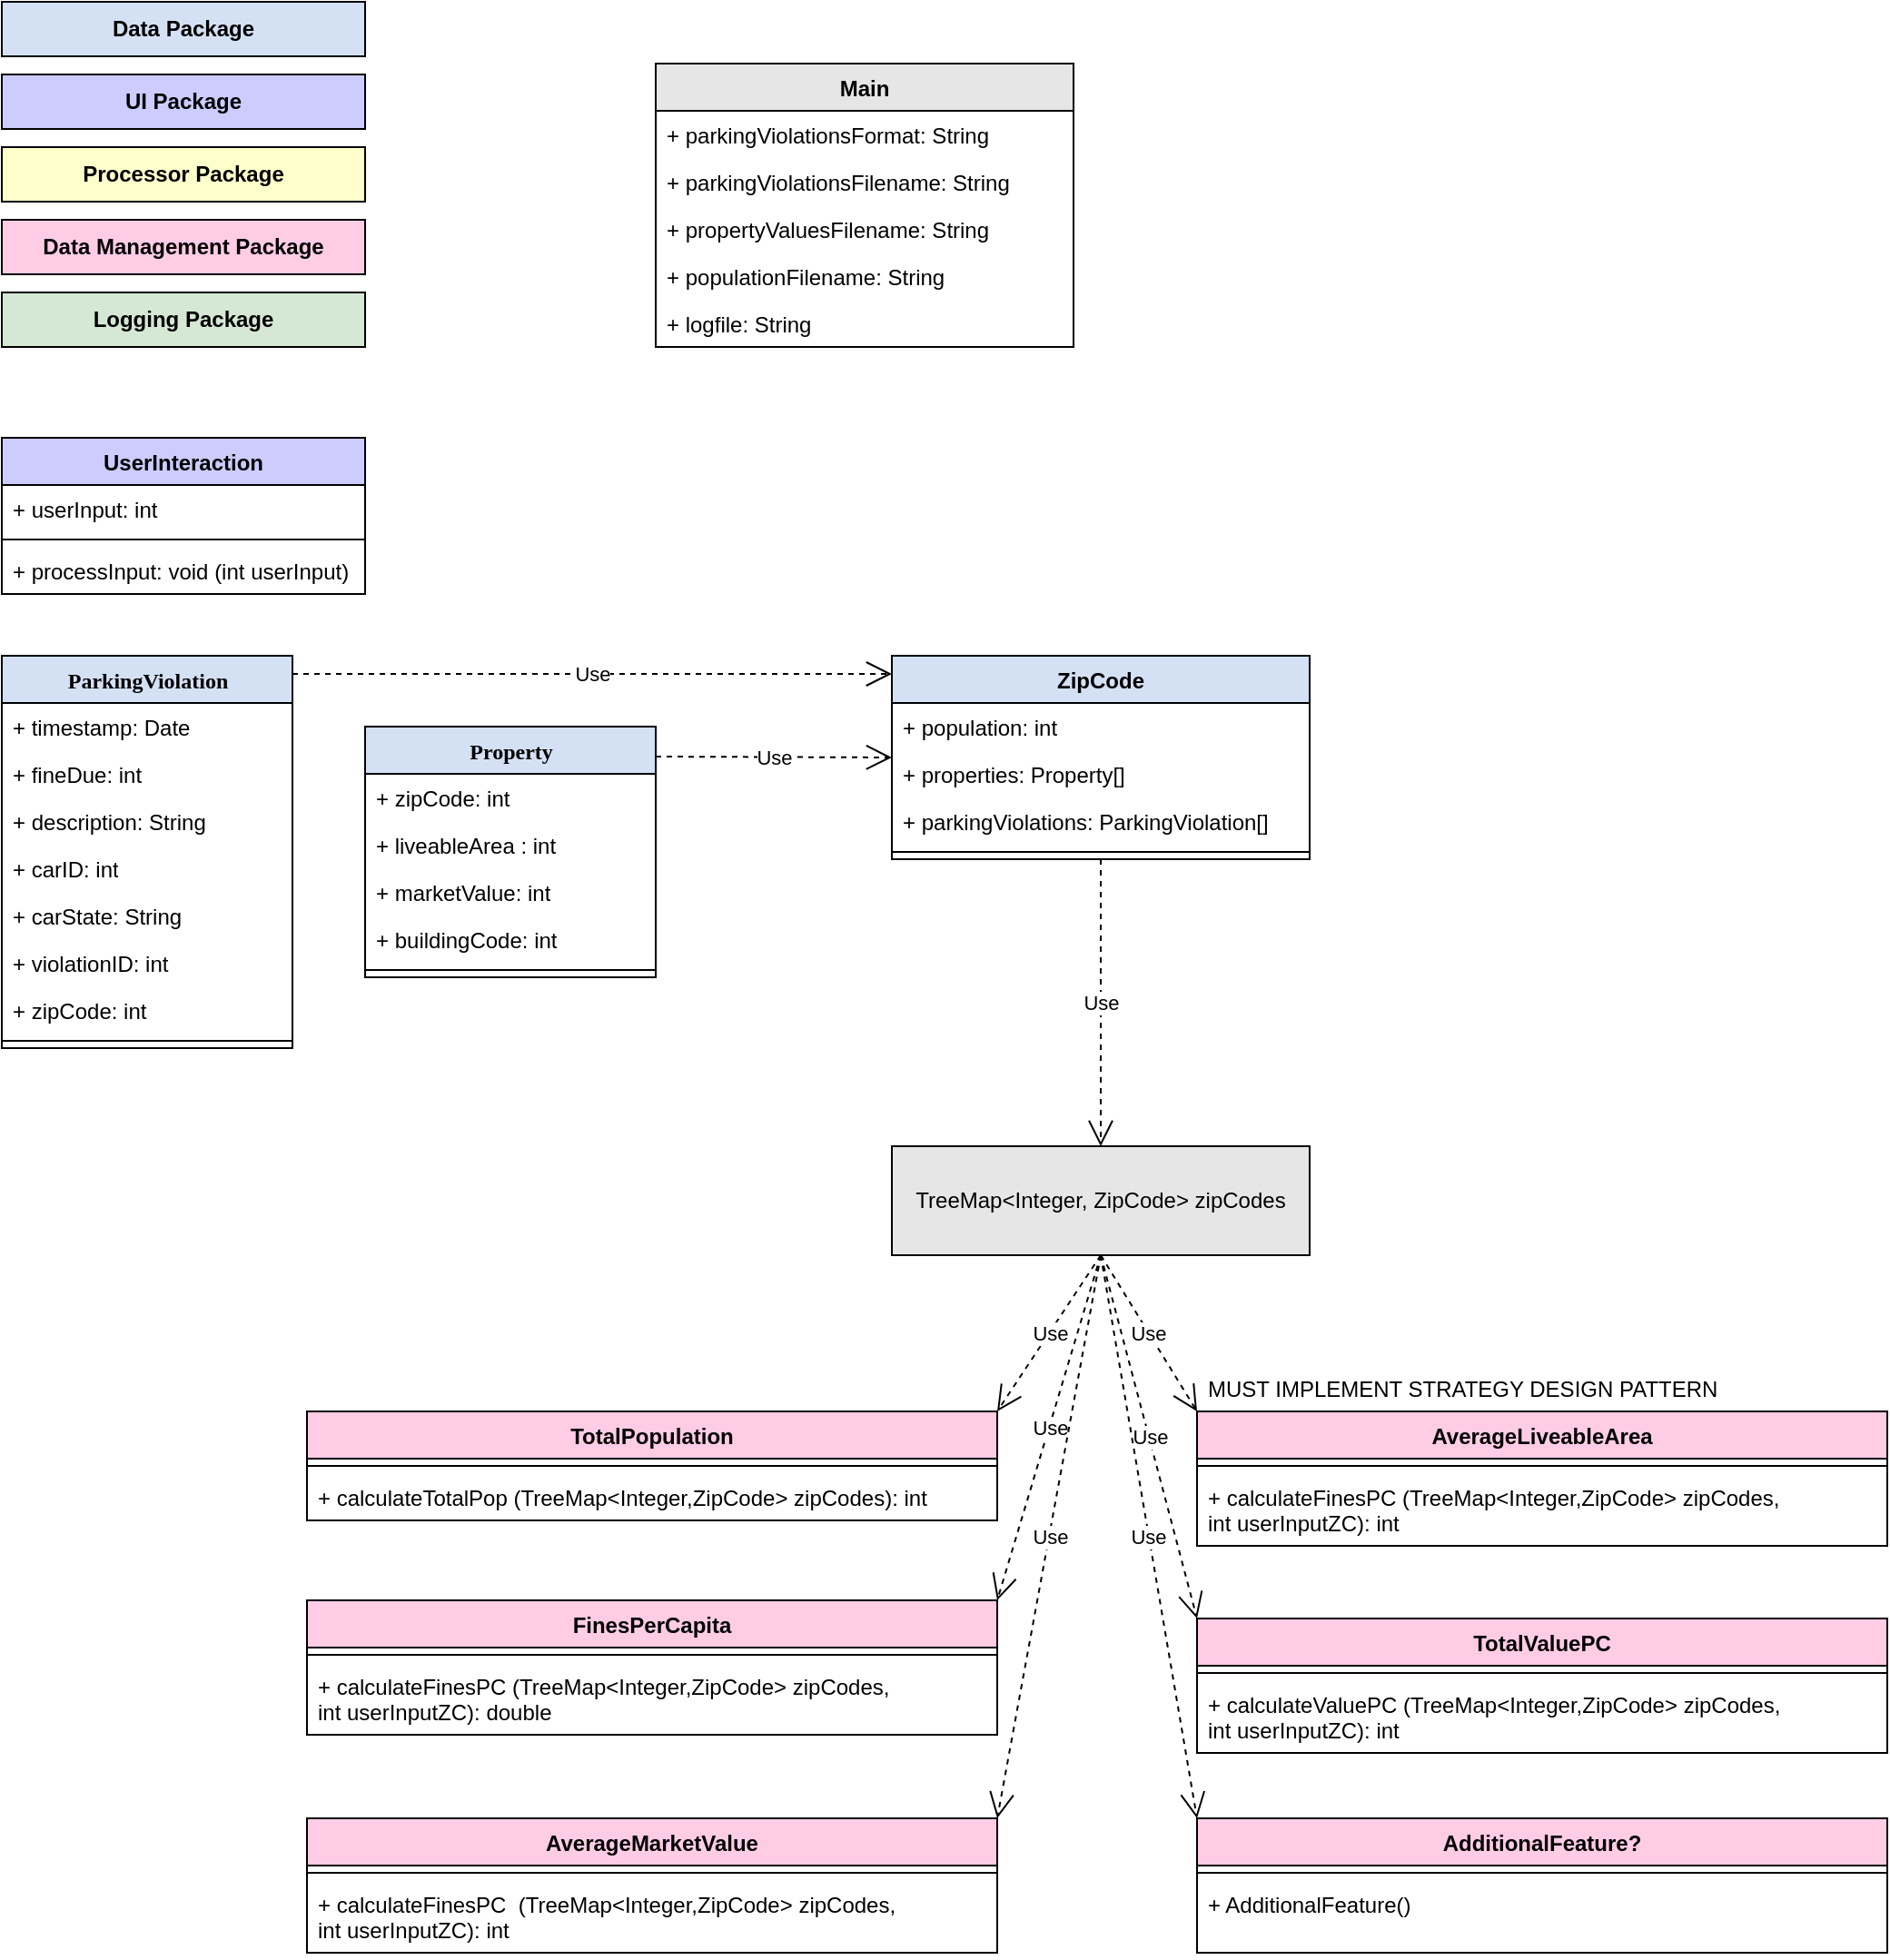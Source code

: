 <mxfile version="13.5.8" type="github">
  <diagram name="Page-1" id="6133507b-19e7-1e82-6fc7-422aa6c4b21f">
    <mxGraphModel dx="1429" dy="2697" grid="1" gridSize="10" guides="1" tooltips="1" connect="1" arrows="1" fold="1" page="1" pageScale="1" pageWidth="1100" pageHeight="850" background="#ffffff" math="0" shadow="0">
      <root>
        <mxCell id="0" />
        <mxCell id="1" parent="0" />
        <mxCell id="wVSu80I1iOXpvzOPde2Z-45" value="TreeMap&amp;lt;Integer, ZipCode&amp;gt; zipCodes" style="whiteSpace=wrap;html=1;fillColor=#E6E6E6;" vertex="1" parent="1">
          <mxGeometry x="530" y="270" width="230" height="60" as="geometry" />
        </mxCell>
        <mxCell id="wVSu80I1iOXpvzOPde2Z-48" value="Use" style="endArrow=open;endSize=12;dashed=1;html=1;" edge="1" parent="1">
          <mxGeometry width="160" relative="1" as="geometry">
            <mxPoint x="400" y="55.5" as="sourcePoint" />
            <mxPoint x="530" y="56" as="targetPoint" />
          </mxGeometry>
        </mxCell>
        <mxCell id="wVSu80I1iOXpvzOPde2Z-49" value="Use" style="endArrow=open;endSize=12;dashed=1;html=1;" edge="1" parent="1">
          <mxGeometry width="160" relative="1" as="geometry">
            <mxPoint x="200" y="10" as="sourcePoint" />
            <mxPoint x="530" y="10" as="targetPoint" />
          </mxGeometry>
        </mxCell>
        <mxCell id="wVSu80I1iOXpvzOPde2Z-50" value="Data Package" style="rounded=0;whiteSpace=wrap;html=1;fillColor=#D4E1F5;fontStyle=1" vertex="1" parent="1">
          <mxGeometry x="40" y="-360" width="200" height="30" as="geometry" />
        </mxCell>
        <mxCell id="wVSu80I1iOXpvzOPde2Z-51" value="UI Package" style="rounded=0;whiteSpace=wrap;html=1;fillColor=#CCCCFF;fontStyle=1" vertex="1" parent="1">
          <mxGeometry x="40" y="-320" width="200" height="30" as="geometry" />
        </mxCell>
        <mxCell id="wVSu80I1iOXpvzOPde2Z-52" value="Processor Package" style="rounded=0;whiteSpace=wrap;html=1;fillColor=#FFFFCC;fontStyle=1" vertex="1" parent="1">
          <mxGeometry x="40" y="-280" width="200" height="30" as="geometry" />
        </mxCell>
        <mxCell id="wVSu80I1iOXpvzOPde2Z-53" value="Data Management Package" style="rounded=0;whiteSpace=wrap;html=1;fillColor=#FFCCE6;fontStyle=1" vertex="1" parent="1">
          <mxGeometry x="40" y="-240" width="200" height="30" as="geometry" />
        </mxCell>
        <mxCell id="wVSu80I1iOXpvzOPde2Z-54" value="Logging Package" style="rounded=0;whiteSpace=wrap;html=1;fillColor=#D5E8D4;fontStyle=1" vertex="1" parent="1">
          <mxGeometry x="40" y="-200" width="200" height="30" as="geometry" />
        </mxCell>
        <mxCell id="wVSu80I1iOXpvzOPde2Z-71" value="MUST IMPLEMENT STRATEGY DESIGN PATTERN" style="text;strokeColor=none;fillColor=none;align=left;verticalAlign=top;spacingLeft=4;spacingRight=4;overflow=hidden;rotatable=0;points=[[0,0.5],[1,0.5]];portConstraint=eastwest;" vertex="1" parent="1">
          <mxGeometry x="698" y="390" width="380" height="26" as="geometry" />
        </mxCell>
        <mxCell id="wVSu80I1iOXpvzOPde2Z-5" value="Main" style="swimlane;fontStyle=1;align=center;verticalAlign=top;childLayout=stackLayout;horizontal=1;startSize=26;horizontalStack=0;resizeParent=1;resizeParentMax=0;resizeLast=0;collapsible=1;marginBottom=0;fillColor=#E6E6E6;" vertex="1" parent="1">
          <mxGeometry x="400" y="-326" width="230" height="156" as="geometry" />
        </mxCell>
        <mxCell id="wVSu80I1iOXpvzOPde2Z-6" value="+ parkingViolationsFormat: String" style="text;strokeColor=none;fillColor=none;align=left;verticalAlign=top;spacingLeft=4;spacingRight=4;overflow=hidden;rotatable=0;points=[[0,0.5],[1,0.5]];portConstraint=eastwest;" vertex="1" parent="wVSu80I1iOXpvzOPde2Z-5">
          <mxGeometry y="26" width="230" height="26" as="geometry" />
        </mxCell>
        <mxCell id="wVSu80I1iOXpvzOPde2Z-9" value="+ parkingViolationsFilename: String" style="text;strokeColor=none;fillColor=none;align=left;verticalAlign=top;spacingLeft=4;spacingRight=4;overflow=hidden;rotatable=0;points=[[0,0.5],[1,0.5]];portConstraint=eastwest;" vertex="1" parent="wVSu80I1iOXpvzOPde2Z-5">
          <mxGeometry y="52" width="230" height="26" as="geometry" />
        </mxCell>
        <mxCell id="wVSu80I1iOXpvzOPde2Z-10" value="+ propertyValuesFilename: String" style="text;strokeColor=none;fillColor=none;align=left;verticalAlign=top;spacingLeft=4;spacingRight=4;overflow=hidden;rotatable=0;points=[[0,0.5],[1,0.5]];portConstraint=eastwest;" vertex="1" parent="wVSu80I1iOXpvzOPde2Z-5">
          <mxGeometry y="78" width="230" height="26" as="geometry" />
        </mxCell>
        <mxCell id="wVSu80I1iOXpvzOPde2Z-11" value="+ populationFilename: String" style="text;strokeColor=none;fillColor=none;align=left;verticalAlign=top;spacingLeft=4;spacingRight=4;overflow=hidden;rotatable=0;points=[[0,0.5],[1,0.5]];portConstraint=eastwest;" vertex="1" parent="wVSu80I1iOXpvzOPde2Z-5">
          <mxGeometry y="104" width="230" height="26" as="geometry" />
        </mxCell>
        <mxCell id="wVSu80I1iOXpvzOPde2Z-12" value="+ logfile: String" style="text;strokeColor=none;fillColor=none;align=left;verticalAlign=top;spacingLeft=4;spacingRight=4;overflow=hidden;rotatable=0;points=[[0,0.5],[1,0.5]];portConstraint=eastwest;" vertex="1" parent="wVSu80I1iOXpvzOPde2Z-5">
          <mxGeometry y="130" width="230" height="26" as="geometry" />
        </mxCell>
        <mxCell id="wVSu80I1iOXpvzOPde2Z-13" value="UserInteraction" style="swimlane;fontStyle=1;align=center;verticalAlign=top;childLayout=stackLayout;horizontal=1;startSize=26;horizontalStack=0;resizeParent=1;resizeParentMax=0;resizeLast=0;collapsible=1;marginBottom=0;fillColor=#CCCCFF;" vertex="1" parent="1">
          <mxGeometry x="40" y="-120" width="200" height="86" as="geometry" />
        </mxCell>
        <mxCell id="wVSu80I1iOXpvzOPde2Z-14" value="+ userInput: int" style="text;strokeColor=none;fillColor=none;align=left;verticalAlign=top;spacingLeft=4;spacingRight=4;overflow=hidden;rotatable=0;points=[[0,0.5],[1,0.5]];portConstraint=eastwest;" vertex="1" parent="wVSu80I1iOXpvzOPde2Z-13">
          <mxGeometry y="26" width="200" height="26" as="geometry" />
        </mxCell>
        <mxCell id="wVSu80I1iOXpvzOPde2Z-15" value="" style="line;strokeWidth=1;fillColor=none;align=left;verticalAlign=middle;spacingTop=-1;spacingLeft=3;spacingRight=3;rotatable=0;labelPosition=right;points=[];portConstraint=eastwest;" vertex="1" parent="wVSu80I1iOXpvzOPde2Z-13">
          <mxGeometry y="52" width="200" height="8" as="geometry" />
        </mxCell>
        <mxCell id="wVSu80I1iOXpvzOPde2Z-16" value="+ processInput: void (int userInput)&#xa;" style="text;strokeColor=none;fillColor=none;align=left;verticalAlign=top;spacingLeft=4;spacingRight=4;overflow=hidden;rotatable=0;points=[[0,0.5],[1,0.5]];portConstraint=eastwest;" vertex="1" parent="wVSu80I1iOXpvzOPde2Z-13">
          <mxGeometry y="60" width="200" height="26" as="geometry" />
        </mxCell>
        <mxCell id="235556782a83e6d0-1" value="ParkingViolation" style="swimlane;html=1;fontStyle=1;align=center;verticalAlign=top;childLayout=stackLayout;horizontal=1;startSize=26;horizontalStack=0;resizeParent=1;resizeLast=0;collapsible=1;marginBottom=0;swimlaneFillColor=#ffffff;rounded=0;shadow=0;comic=0;labelBackgroundColor=none;strokeWidth=1;fillColor=#D4E1F5;fontFamily=Verdana;fontSize=12" parent="1" vertex="1">
          <mxGeometry x="40" width="160" height="216" as="geometry" />
        </mxCell>
        <mxCell id="235556782a83e6d0-2" value="+ timestamp: Date" style="text;html=1;strokeColor=none;fillColor=none;align=left;verticalAlign=top;spacingLeft=4;spacingRight=4;whiteSpace=wrap;overflow=hidden;rotatable=0;points=[[0,0.5],[1,0.5]];portConstraint=eastwest;" parent="235556782a83e6d0-1" vertex="1">
          <mxGeometry y="26" width="160" height="26" as="geometry" />
        </mxCell>
        <mxCell id="235556782a83e6d0-3" value="+ fineDue: int" style="text;html=1;strokeColor=none;fillColor=none;align=left;verticalAlign=top;spacingLeft=4;spacingRight=4;whiteSpace=wrap;overflow=hidden;rotatable=0;points=[[0,0.5],[1,0.5]];portConstraint=eastwest;" parent="235556782a83e6d0-1" vertex="1">
          <mxGeometry y="52" width="160" height="26" as="geometry" />
        </mxCell>
        <mxCell id="235556782a83e6d0-5" value="+ description: String" style="text;html=1;strokeColor=none;fillColor=none;align=left;verticalAlign=top;spacingLeft=4;spacingRight=4;whiteSpace=wrap;overflow=hidden;rotatable=0;points=[[0,0.5],[1,0.5]];portConstraint=eastwest;" parent="235556782a83e6d0-1" vertex="1">
          <mxGeometry y="78" width="160" height="26" as="geometry" />
        </mxCell>
        <mxCell id="wVSu80I1iOXpvzOPde2Z-1" value="+ carID: int" style="text;html=1;strokeColor=none;fillColor=none;align=left;verticalAlign=top;spacingLeft=4;spacingRight=4;whiteSpace=wrap;overflow=hidden;rotatable=0;points=[[0,0.5],[1,0.5]];portConstraint=eastwest;" vertex="1" parent="235556782a83e6d0-1">
          <mxGeometry y="104" width="160" height="26" as="geometry" />
        </mxCell>
        <mxCell id="wVSu80I1iOXpvzOPde2Z-2" value="+ carState: String" style="text;html=1;strokeColor=none;fillColor=none;align=left;verticalAlign=top;spacingLeft=4;spacingRight=4;whiteSpace=wrap;overflow=hidden;rotatable=0;points=[[0,0.5],[1,0.5]];portConstraint=eastwest;" vertex="1" parent="235556782a83e6d0-1">
          <mxGeometry y="130" width="160" height="26" as="geometry" />
        </mxCell>
        <mxCell id="wVSu80I1iOXpvzOPde2Z-3" value="+ violationID: int&lt;br&gt;" style="text;html=1;strokeColor=none;fillColor=none;align=left;verticalAlign=top;spacingLeft=4;spacingRight=4;whiteSpace=wrap;overflow=hidden;rotatable=0;points=[[0,0.5],[1,0.5]];portConstraint=eastwest;" vertex="1" parent="235556782a83e6d0-1">
          <mxGeometry y="156" width="160" height="26" as="geometry" />
        </mxCell>
        <mxCell id="wVSu80I1iOXpvzOPde2Z-4" value="+ zipCode: int" style="text;html=1;strokeColor=none;fillColor=none;align=left;verticalAlign=top;spacingLeft=4;spacingRight=4;whiteSpace=wrap;overflow=hidden;rotatable=0;points=[[0,0.5],[1,0.5]];portConstraint=eastwest;" vertex="1" parent="235556782a83e6d0-1">
          <mxGeometry y="182" width="160" height="26" as="geometry" />
        </mxCell>
        <mxCell id="235556782a83e6d0-6" value="" style="line;html=1;strokeWidth=1;fillColor=none;align=left;verticalAlign=middle;spacingTop=-1;spacingLeft=3;spacingRight=3;rotatable=0;labelPosition=right;points=[];portConstraint=eastwest;" parent="235556782a83e6d0-1" vertex="1">
          <mxGeometry y="208" width="160" height="8" as="geometry" />
        </mxCell>
        <mxCell id="wVSu80I1iOXpvzOPde2Z-17" value="ZipCode" style="swimlane;fontStyle=1;align=center;verticalAlign=top;childLayout=stackLayout;horizontal=1;startSize=26;horizontalStack=0;resizeParent=1;resizeParentMax=0;resizeLast=0;collapsible=1;marginBottom=0;fillColor=#D4E1F5;" vertex="1" parent="1">
          <mxGeometry x="530" width="230" height="112" as="geometry" />
        </mxCell>
        <mxCell id="wVSu80I1iOXpvzOPde2Z-18" value="+ population: int&#xa;" style="text;strokeColor=none;fillColor=none;align=left;verticalAlign=top;spacingLeft=4;spacingRight=4;overflow=hidden;rotatable=0;points=[[0,0.5],[1,0.5]];portConstraint=eastwest;" vertex="1" parent="wVSu80I1iOXpvzOPde2Z-17">
          <mxGeometry y="26" width="230" height="26" as="geometry" />
        </mxCell>
        <mxCell id="wVSu80I1iOXpvzOPde2Z-24" value="+ properties: Property[]" style="text;strokeColor=none;fillColor=none;align=left;verticalAlign=top;spacingLeft=4;spacingRight=4;overflow=hidden;rotatable=0;points=[[0,0.5],[1,0.5]];portConstraint=eastwest;" vertex="1" parent="wVSu80I1iOXpvzOPde2Z-17">
          <mxGeometry y="52" width="230" height="26" as="geometry" />
        </mxCell>
        <mxCell id="wVSu80I1iOXpvzOPde2Z-25" value="+ parkingViolations: ParkingViolation[]" style="text;strokeColor=none;fillColor=none;align=left;verticalAlign=top;spacingLeft=4;spacingRight=4;overflow=hidden;rotatable=0;points=[[0,0.5],[1,0.5]];portConstraint=eastwest;" vertex="1" parent="wVSu80I1iOXpvzOPde2Z-17">
          <mxGeometry y="78" width="230" height="26" as="geometry" />
        </mxCell>
        <mxCell id="wVSu80I1iOXpvzOPde2Z-19" value="" style="line;strokeWidth=1;fillColor=none;align=left;verticalAlign=middle;spacingTop=-1;spacingLeft=3;spacingRight=3;rotatable=0;labelPosition=right;points=[];portConstraint=eastwest;" vertex="1" parent="wVSu80I1iOXpvzOPde2Z-17">
          <mxGeometry y="104" width="230" height="8" as="geometry" />
        </mxCell>
        <mxCell id="wVSu80I1iOXpvzOPde2Z-30" value="Property" style="swimlane;html=1;fontStyle=1;align=center;verticalAlign=top;childLayout=stackLayout;horizontal=1;startSize=26;horizontalStack=0;resizeParent=1;resizeLast=0;collapsible=1;marginBottom=0;swimlaneFillColor=#ffffff;rounded=0;shadow=0;comic=0;labelBackgroundColor=none;strokeWidth=1;fillColor=#D4E1F5;fontFamily=Verdana;fontSize=12" vertex="1" parent="1">
          <mxGeometry x="240" y="39" width="160" height="138" as="geometry" />
        </mxCell>
        <mxCell id="wVSu80I1iOXpvzOPde2Z-31" value="+ zipCode: int" style="text;html=1;strokeColor=none;fillColor=none;align=left;verticalAlign=top;spacingLeft=4;spacingRight=4;whiteSpace=wrap;overflow=hidden;rotatable=0;points=[[0,0.5],[1,0.5]];portConstraint=eastwest;" vertex="1" parent="wVSu80I1iOXpvzOPde2Z-30">
          <mxGeometry y="26" width="160" height="26" as="geometry" />
        </mxCell>
        <mxCell id="wVSu80I1iOXpvzOPde2Z-32" value="+ liveableArea : int" style="text;html=1;strokeColor=none;fillColor=none;align=left;verticalAlign=top;spacingLeft=4;spacingRight=4;whiteSpace=wrap;overflow=hidden;rotatable=0;points=[[0,0.5],[1,0.5]];portConstraint=eastwest;" vertex="1" parent="wVSu80I1iOXpvzOPde2Z-30">
          <mxGeometry y="52" width="160" height="26" as="geometry" />
        </mxCell>
        <mxCell id="wVSu80I1iOXpvzOPde2Z-33" value="+ marketValue: int" style="text;html=1;strokeColor=none;fillColor=none;align=left;verticalAlign=top;spacingLeft=4;spacingRight=4;whiteSpace=wrap;overflow=hidden;rotatable=0;points=[[0,0.5],[1,0.5]];portConstraint=eastwest;" vertex="1" parent="wVSu80I1iOXpvzOPde2Z-30">
          <mxGeometry y="78" width="160" height="26" as="geometry" />
        </mxCell>
        <mxCell id="wVSu80I1iOXpvzOPde2Z-42" value="+ buildingCode: int" style="text;html=1;strokeColor=none;fillColor=none;align=left;verticalAlign=top;spacingLeft=4;spacingRight=4;whiteSpace=wrap;overflow=hidden;rotatable=0;points=[[0,0.5],[1,0.5]];portConstraint=eastwest;" vertex="1" parent="wVSu80I1iOXpvzOPde2Z-30">
          <mxGeometry y="104" width="160" height="26" as="geometry" />
        </mxCell>
        <mxCell id="wVSu80I1iOXpvzOPde2Z-38" value="" style="line;html=1;strokeWidth=1;fillColor=none;align=left;verticalAlign=middle;spacingTop=-1;spacingLeft=3;spacingRight=3;rotatable=0;labelPosition=right;points=[];portConstraint=eastwest;" vertex="1" parent="wVSu80I1iOXpvzOPde2Z-30">
          <mxGeometry y="130" width="160" height="8" as="geometry" />
        </mxCell>
        <mxCell id="wVSu80I1iOXpvzOPde2Z-83" value="Use" style="endArrow=open;endSize=12;dashed=1;html=1;entryX=1;entryY=0;entryDx=0;entryDy=0;exitX=0.5;exitY=1;exitDx=0;exitDy=0;" edge="1" parent="1" source="wVSu80I1iOXpvzOPde2Z-45" target="wVSu80I1iOXpvzOPde2Z-55">
          <mxGeometry width="160" relative="1" as="geometry">
            <mxPoint x="618" y="360" as="sourcePoint" />
            <mxPoint x="778" y="360" as="targetPoint" />
          </mxGeometry>
        </mxCell>
        <mxCell id="wVSu80I1iOXpvzOPde2Z-84" value="Use" style="endArrow=open;endSize=12;dashed=1;html=1;entryX=0;entryY=0;entryDx=0;entryDy=0;exitX=0.5;exitY=1;exitDx=0;exitDy=0;" edge="1" parent="1" source="wVSu80I1iOXpvzOPde2Z-45" target="wVSu80I1iOXpvzOPde2Z-67">
          <mxGeometry width="160" relative="1" as="geometry">
            <mxPoint x="618" y="360" as="sourcePoint" />
            <mxPoint x="778" y="360" as="targetPoint" />
          </mxGeometry>
        </mxCell>
        <mxCell id="wVSu80I1iOXpvzOPde2Z-85" value="Use" style="endArrow=open;endSize=12;dashed=1;html=1;exitX=0.5;exitY=1;exitDx=0;exitDy=0;entryX=1;entryY=0;entryDx=0;entryDy=0;" edge="1" parent="1" source="wVSu80I1iOXpvzOPde2Z-45" target="wVSu80I1iOXpvzOPde2Z-59">
          <mxGeometry width="160" relative="1" as="geometry">
            <mxPoint x="553" y="500" as="sourcePoint" />
            <mxPoint x="713" y="500" as="targetPoint" />
          </mxGeometry>
        </mxCell>
        <mxCell id="wVSu80I1iOXpvzOPde2Z-86" value="Use" style="endArrow=open;endSize=12;dashed=1;html=1;exitX=0.5;exitY=1;exitDx=0;exitDy=0;entryX=0;entryY=0;entryDx=0;entryDy=0;" edge="1" parent="1" source="wVSu80I1iOXpvzOPde2Z-45" target="wVSu80I1iOXpvzOPde2Z-72">
          <mxGeometry width="160" relative="1" as="geometry">
            <mxPoint x="628" y="510" as="sourcePoint" />
            <mxPoint x="788" y="510" as="targetPoint" />
          </mxGeometry>
        </mxCell>
        <mxCell id="wVSu80I1iOXpvzOPde2Z-87" value="Use" style="endArrow=open;endSize=12;dashed=1;html=1;exitX=0.5;exitY=1;exitDx=0;exitDy=0;entryX=1;entryY=0;entryDx=0;entryDy=0;" edge="1" parent="1" source="wVSu80I1iOXpvzOPde2Z-45" target="wVSu80I1iOXpvzOPde2Z-63">
          <mxGeometry width="160" relative="1" as="geometry">
            <mxPoint x="558" y="260" as="sourcePoint" />
            <mxPoint x="718" y="260" as="targetPoint" />
          </mxGeometry>
        </mxCell>
        <mxCell id="wVSu80I1iOXpvzOPde2Z-88" value="Use" style="endArrow=open;endSize=12;dashed=1;html=1;exitX=0.5;exitY=1;exitDx=0;exitDy=0;entryX=0;entryY=0;entryDx=0;entryDy=0;" edge="1" parent="1" source="wVSu80I1iOXpvzOPde2Z-45" target="wVSu80I1iOXpvzOPde2Z-77">
          <mxGeometry width="160" relative="1" as="geometry">
            <mxPoint x="558" y="260" as="sourcePoint" />
            <mxPoint x="718" y="260" as="targetPoint" />
          </mxGeometry>
        </mxCell>
        <mxCell id="wVSu80I1iOXpvzOPde2Z-55" value="TotalPopulation" style="swimlane;fontStyle=1;align=center;verticalAlign=top;childLayout=stackLayout;horizontal=1;startSize=26;horizontalStack=0;resizeParent=1;resizeParentMax=0;resizeLast=0;collapsible=1;marginBottom=0;strokeColor=#000000;fillColor=#FFCCE6;" vertex="1" parent="1">
          <mxGeometry x="208" y="416" width="380" height="60" as="geometry" />
        </mxCell>
        <mxCell id="wVSu80I1iOXpvzOPde2Z-57" value="" style="line;strokeWidth=1;fillColor=none;align=left;verticalAlign=middle;spacingTop=-1;spacingLeft=3;spacingRight=3;rotatable=0;labelPosition=right;points=[];portConstraint=eastwest;" vertex="1" parent="wVSu80I1iOXpvzOPde2Z-55">
          <mxGeometry y="26" width="380" height="8" as="geometry" />
        </mxCell>
        <mxCell id="wVSu80I1iOXpvzOPde2Z-58" value="+ calculateTotalPop (TreeMap&lt;Integer,ZipCode&gt; zipCodes): int" style="text;strokeColor=none;fillColor=none;align=left;verticalAlign=top;spacingLeft=4;spacingRight=4;overflow=hidden;rotatable=0;points=[[0,0.5],[1,0.5]];portConstraint=eastwest;" vertex="1" parent="wVSu80I1iOXpvzOPde2Z-55">
          <mxGeometry y="34" width="380" height="26" as="geometry" />
        </mxCell>
        <mxCell id="wVSu80I1iOXpvzOPde2Z-59" value="FinesPerCapita" style="swimlane;fontStyle=1;align=center;verticalAlign=top;childLayout=stackLayout;horizontal=1;startSize=26;horizontalStack=0;resizeParent=1;resizeParentMax=0;resizeLast=0;collapsible=1;marginBottom=0;strokeColor=#000000;fillColor=#FFCCE6;" vertex="1" parent="1">
          <mxGeometry x="208" y="520" width="380" height="74" as="geometry" />
        </mxCell>
        <mxCell id="wVSu80I1iOXpvzOPde2Z-61" value="" style="line;strokeWidth=1;fillColor=none;align=left;verticalAlign=middle;spacingTop=-1;spacingLeft=3;spacingRight=3;rotatable=0;labelPosition=right;points=[];portConstraint=eastwest;" vertex="1" parent="wVSu80I1iOXpvzOPde2Z-59">
          <mxGeometry y="26" width="380" height="8" as="geometry" />
        </mxCell>
        <mxCell id="wVSu80I1iOXpvzOPde2Z-62" value="+ calculateFinesPC (TreeMap&lt;Integer,ZipCode&gt; zipCodes, &#xa;int userInputZC): double" style="text;strokeColor=none;fillColor=none;align=left;verticalAlign=top;spacingLeft=4;spacingRight=4;overflow=hidden;rotatable=0;points=[[0,0.5],[1,0.5]];portConstraint=eastwest;" vertex="1" parent="wVSu80I1iOXpvzOPde2Z-59">
          <mxGeometry y="34" width="380" height="40" as="geometry" />
        </mxCell>
        <mxCell id="wVSu80I1iOXpvzOPde2Z-63" value="AverageMarketValue" style="swimlane;fontStyle=1;align=center;verticalAlign=top;childLayout=stackLayout;horizontal=1;startSize=26;horizontalStack=0;resizeParent=1;resizeParentMax=0;resizeLast=0;collapsible=1;marginBottom=0;strokeColor=#000000;fillColor=#FFCCE6;" vertex="1" parent="1">
          <mxGeometry x="208" y="640" width="380" height="74" as="geometry" />
        </mxCell>
        <mxCell id="wVSu80I1iOXpvzOPde2Z-65" value="" style="line;strokeWidth=1;fillColor=none;align=left;verticalAlign=middle;spacingTop=-1;spacingLeft=3;spacingRight=3;rotatable=0;labelPosition=right;points=[];portConstraint=eastwest;" vertex="1" parent="wVSu80I1iOXpvzOPde2Z-63">
          <mxGeometry y="26" width="380" height="8" as="geometry" />
        </mxCell>
        <mxCell id="wVSu80I1iOXpvzOPde2Z-66" value="+ calculateFinesPC  (TreeMap&lt;Integer,ZipCode&gt; zipCodes, &#xa;int userInputZC): int" style="text;strokeColor=none;fillColor=none;align=left;verticalAlign=top;spacingLeft=4;spacingRight=4;overflow=hidden;rotatable=0;points=[[0,0.5],[1,0.5]];portConstraint=eastwest;" vertex="1" parent="wVSu80I1iOXpvzOPde2Z-63">
          <mxGeometry y="34" width="380" height="40" as="geometry" />
        </mxCell>
        <mxCell id="wVSu80I1iOXpvzOPde2Z-67" value="AverageLiveableArea" style="swimlane;fontStyle=1;align=center;verticalAlign=top;childLayout=stackLayout;horizontal=1;startSize=26;horizontalStack=0;resizeParent=1;resizeParentMax=0;resizeLast=0;collapsible=1;marginBottom=0;strokeColor=#000000;fillColor=#FFCCE6;" vertex="1" parent="1">
          <mxGeometry x="698" y="416" width="380" height="74" as="geometry" />
        </mxCell>
        <mxCell id="wVSu80I1iOXpvzOPde2Z-69" value="" style="line;strokeWidth=1;fillColor=none;align=left;verticalAlign=middle;spacingTop=-1;spacingLeft=3;spacingRight=3;rotatable=0;labelPosition=right;points=[];portConstraint=eastwest;" vertex="1" parent="wVSu80I1iOXpvzOPde2Z-67">
          <mxGeometry y="26" width="380" height="8" as="geometry" />
        </mxCell>
        <mxCell id="wVSu80I1iOXpvzOPde2Z-70" value="+ calculateFinesPC (TreeMap&lt;Integer,ZipCode&gt; zipCodes, &#xa;int userInputZC): int" style="text;strokeColor=none;fillColor=none;align=left;verticalAlign=top;spacingLeft=4;spacingRight=4;overflow=hidden;rotatable=0;points=[[0,0.5],[1,0.5]];portConstraint=eastwest;" vertex="1" parent="wVSu80I1iOXpvzOPde2Z-67">
          <mxGeometry y="34" width="380" height="40" as="geometry" />
        </mxCell>
        <mxCell id="wVSu80I1iOXpvzOPde2Z-72" value="TotalValuePC" style="swimlane;fontStyle=1;align=center;verticalAlign=top;childLayout=stackLayout;horizontal=1;startSize=26;horizontalStack=0;resizeParent=1;resizeParentMax=0;resizeLast=0;collapsible=1;marginBottom=0;strokeColor=#000000;fillColor=#FFCCE6;" vertex="1" parent="1">
          <mxGeometry x="698" y="530" width="380" height="74" as="geometry" />
        </mxCell>
        <mxCell id="wVSu80I1iOXpvzOPde2Z-74" value="" style="line;strokeWidth=1;fillColor=none;align=left;verticalAlign=middle;spacingTop=-1;spacingLeft=3;spacingRight=3;rotatable=0;labelPosition=right;points=[];portConstraint=eastwest;" vertex="1" parent="wVSu80I1iOXpvzOPde2Z-72">
          <mxGeometry y="26" width="380" height="8" as="geometry" />
        </mxCell>
        <mxCell id="wVSu80I1iOXpvzOPde2Z-75" value="+ calculateValuePC (TreeMap&lt;Integer,ZipCode&gt; zipCodes,&#xa;int userInputZC): int" style="text;strokeColor=none;fillColor=none;align=left;verticalAlign=top;spacingLeft=4;spacingRight=4;overflow=hidden;rotatable=0;points=[[0,0.5],[1,0.5]];portConstraint=eastwest;" vertex="1" parent="wVSu80I1iOXpvzOPde2Z-72">
          <mxGeometry y="34" width="380" height="40" as="geometry" />
        </mxCell>
        <mxCell id="wVSu80I1iOXpvzOPde2Z-77" value="AdditionalFeature?" style="swimlane;fontStyle=1;align=center;verticalAlign=top;childLayout=stackLayout;horizontal=1;startSize=26;horizontalStack=0;resizeParent=1;resizeParentMax=0;resizeLast=0;collapsible=1;marginBottom=0;strokeColor=#000000;fillColor=#FFCCE6;" vertex="1" parent="1">
          <mxGeometry x="698" y="640" width="380" height="74" as="geometry" />
        </mxCell>
        <mxCell id="wVSu80I1iOXpvzOPde2Z-78" value="" style="line;strokeWidth=1;fillColor=none;align=left;verticalAlign=middle;spacingTop=-1;spacingLeft=3;spacingRight=3;rotatable=0;labelPosition=right;points=[];portConstraint=eastwest;" vertex="1" parent="wVSu80I1iOXpvzOPde2Z-77">
          <mxGeometry y="26" width="380" height="8" as="geometry" />
        </mxCell>
        <mxCell id="wVSu80I1iOXpvzOPde2Z-79" value="+ AdditionalFeature()" style="text;strokeColor=none;fillColor=none;align=left;verticalAlign=top;spacingLeft=4;spacingRight=4;overflow=hidden;rotatable=0;points=[[0,0.5],[1,0.5]];portConstraint=eastwest;" vertex="1" parent="wVSu80I1iOXpvzOPde2Z-77">
          <mxGeometry y="34" width="380" height="40" as="geometry" />
        </mxCell>
        <mxCell id="wVSu80I1iOXpvzOPde2Z-89" value="Use" style="endArrow=open;endSize=12;dashed=1;html=1;exitX=0.5;exitY=1;exitDx=0;exitDy=0;entryX=0.5;entryY=0;entryDx=0;entryDy=0;" edge="1" parent="1" source="wVSu80I1iOXpvzOPde2Z-17" target="wVSu80I1iOXpvzOPde2Z-45">
          <mxGeometry width="160" relative="1" as="geometry">
            <mxPoint x="640" y="190" as="sourcePoint" />
            <mxPoint x="800" y="190" as="targetPoint" />
          </mxGeometry>
        </mxCell>
      </root>
    </mxGraphModel>
  </diagram>
</mxfile>
